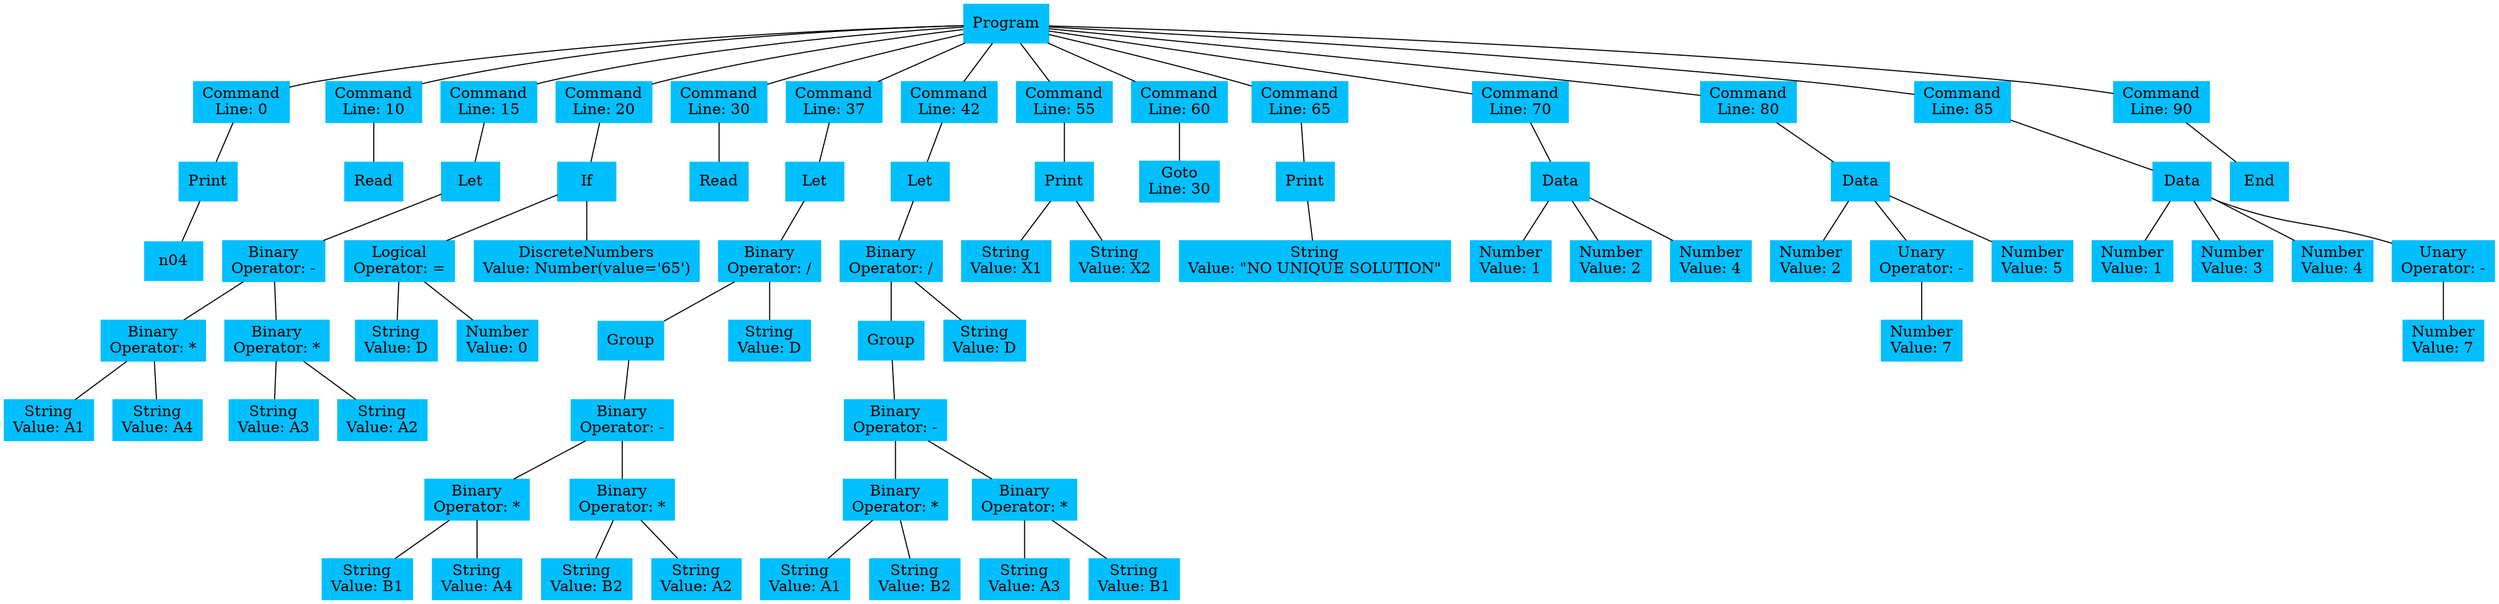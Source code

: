 digraph AST {
	node [color=deepskyblue shape=box style=filled]
	edge [arrowhead=none]
	n01 [label=Program]
	n02 [label="Command
Line: 0"]
	n03 [label=Print]
	n04
	n03 -> n04
	n02 -> n03
	n01 -> n02
	n05 [label="Command
Line: 10"]
	n06 [label=Read]
	n05 -> n06
	n01 -> n05
	n07 [label="Command
Line: 15"]
	n08 [label=Let]
	n09 [label="Binary
Operator: -"]
	n10 [label="Binary
Operator: *"]
	n11 [label="String
Value: A1"]
	n10 -> n11
	n12 [label="String
Value: A4"]
	n10 -> n12
	n09 -> n10
	n13 [label="Binary
Operator: *"]
	n14 [label="String
Value: A3"]
	n13 -> n14
	n15 [label="String
Value: A2"]
	n13 -> n15
	n09 -> n13
	n08 -> n09
	n07 -> n08
	n01 -> n07
	n16 [label="Command
Line: 20"]
	n17 [label=If]
	n18 [label="Logical
Operator: ="]
	n19 [label="String
Value: D"]
	n18 -> n19
	n20 [label="Number
Value: 0"]
	n18 -> n20
	n17 -> n18
	n21 [label="DiscreteNumbers
Value: Number(value='65')"]
	n17 -> n21
	n16 -> n17
	n01 -> n16
	n22 [label="Command
Line: 30"]
	n23 [label=Read]
	n22 -> n23
	n01 -> n22
	n24 [label="Command
Line: 37"]
	n25 [label=Let]
	n26 [label="Binary
Operator: /"]
	n27 [label=Group]
	n28 [label="Binary
Operator: -"]
	n29 [label="Binary
Operator: *"]
	n30 [label="String
Value: B1"]
	n29 -> n30
	n31 [label="String
Value: A4"]
	n29 -> n31
	n28 -> n29
	n32 [label="Binary
Operator: *"]
	n33 [label="String
Value: B2"]
	n32 -> n33
	n34 [label="String
Value: A2"]
	n32 -> n34
	n28 -> n32
	n27 -> n28
	n26 -> n27
	n35 [label="String
Value: D"]
	n26 -> n35
	n25 -> n26
	n24 -> n25
	n01 -> n24
	n36 [label="Command
Line: 42"]
	n37 [label=Let]
	n38 [label="Binary
Operator: /"]
	n39 [label=Group]
	n40 [label="Binary
Operator: -"]
	n41 [label="Binary
Operator: *"]
	n42 [label="String
Value: A1"]
	n41 -> n42
	n43 [label="String
Value: B2"]
	n41 -> n43
	n40 -> n41
	n44 [label="Binary
Operator: *"]
	n45 [label="String
Value: A3"]
	n44 -> n45
	n46 [label="String
Value: B1"]
	n44 -> n46
	n40 -> n44
	n39 -> n40
	n38 -> n39
	n47 [label="String
Value: D"]
	n38 -> n47
	n37 -> n38
	n36 -> n37
	n01 -> n36
	n48 [label="Command
Line: 55"]
	n49 [label=Print]
	n50 [label="String
Value: X1"]
	n49 -> n50
	n51 [label="String
Value: X2"]
	n49 -> n51
	n48 -> n49
	n01 -> n48
	n52 [label="Command
Line: 60"]
	n53 [label="Goto
Line: 30"]
	n52 -> n53
	n01 -> n52
	n54 [label="Command
Line: 65"]
	n55 [label=Print]
	n56 [label="String
Value: \"NO UNIQUE SOLUTION\""]
	n55 -> n56
	n54 -> n55
	n01 -> n54
	n57 [label="Command
Line: 70"]
	n58 [label=Data]
	n59 [label="Number
Value: 1"]
	n58 -> n59
	n60 [label="Number
Value: 2"]
	n58 -> n60
	n61 [label="Number
Value: 4"]
	n58 -> n61
	n57 -> n58
	n01 -> n57
	n62 [label="Command
Line: 80"]
	n63 [label=Data]
	n64 [label="Number
Value: 2"]
	n63 -> n64
	n65 [label="Unary
Operator: -"]
	n66 [label="Number
Value: 7"]
	n65 -> n66
	n63 -> n65
	n67 [label="Number
Value: 5"]
	n63 -> n67
	n62 -> n63
	n01 -> n62
	n68 [label="Command
Line: 85"]
	n69 [label=Data]
	n70 [label="Number
Value: 1"]
	n69 -> n70
	n71 [label="Number
Value: 3"]
	n69 -> n71
	n72 [label="Number
Value: 4"]
	n69 -> n72
	n73 [label="Unary
Operator: -"]
	n74 [label="Number
Value: 7"]
	n73 -> n74
	n69 -> n73
	n68 -> n69
	n01 -> n68
	n75 [label="Command
Line: 90"]
	n76 [label=End]
	n75 -> n76
	n01 -> n75
}
